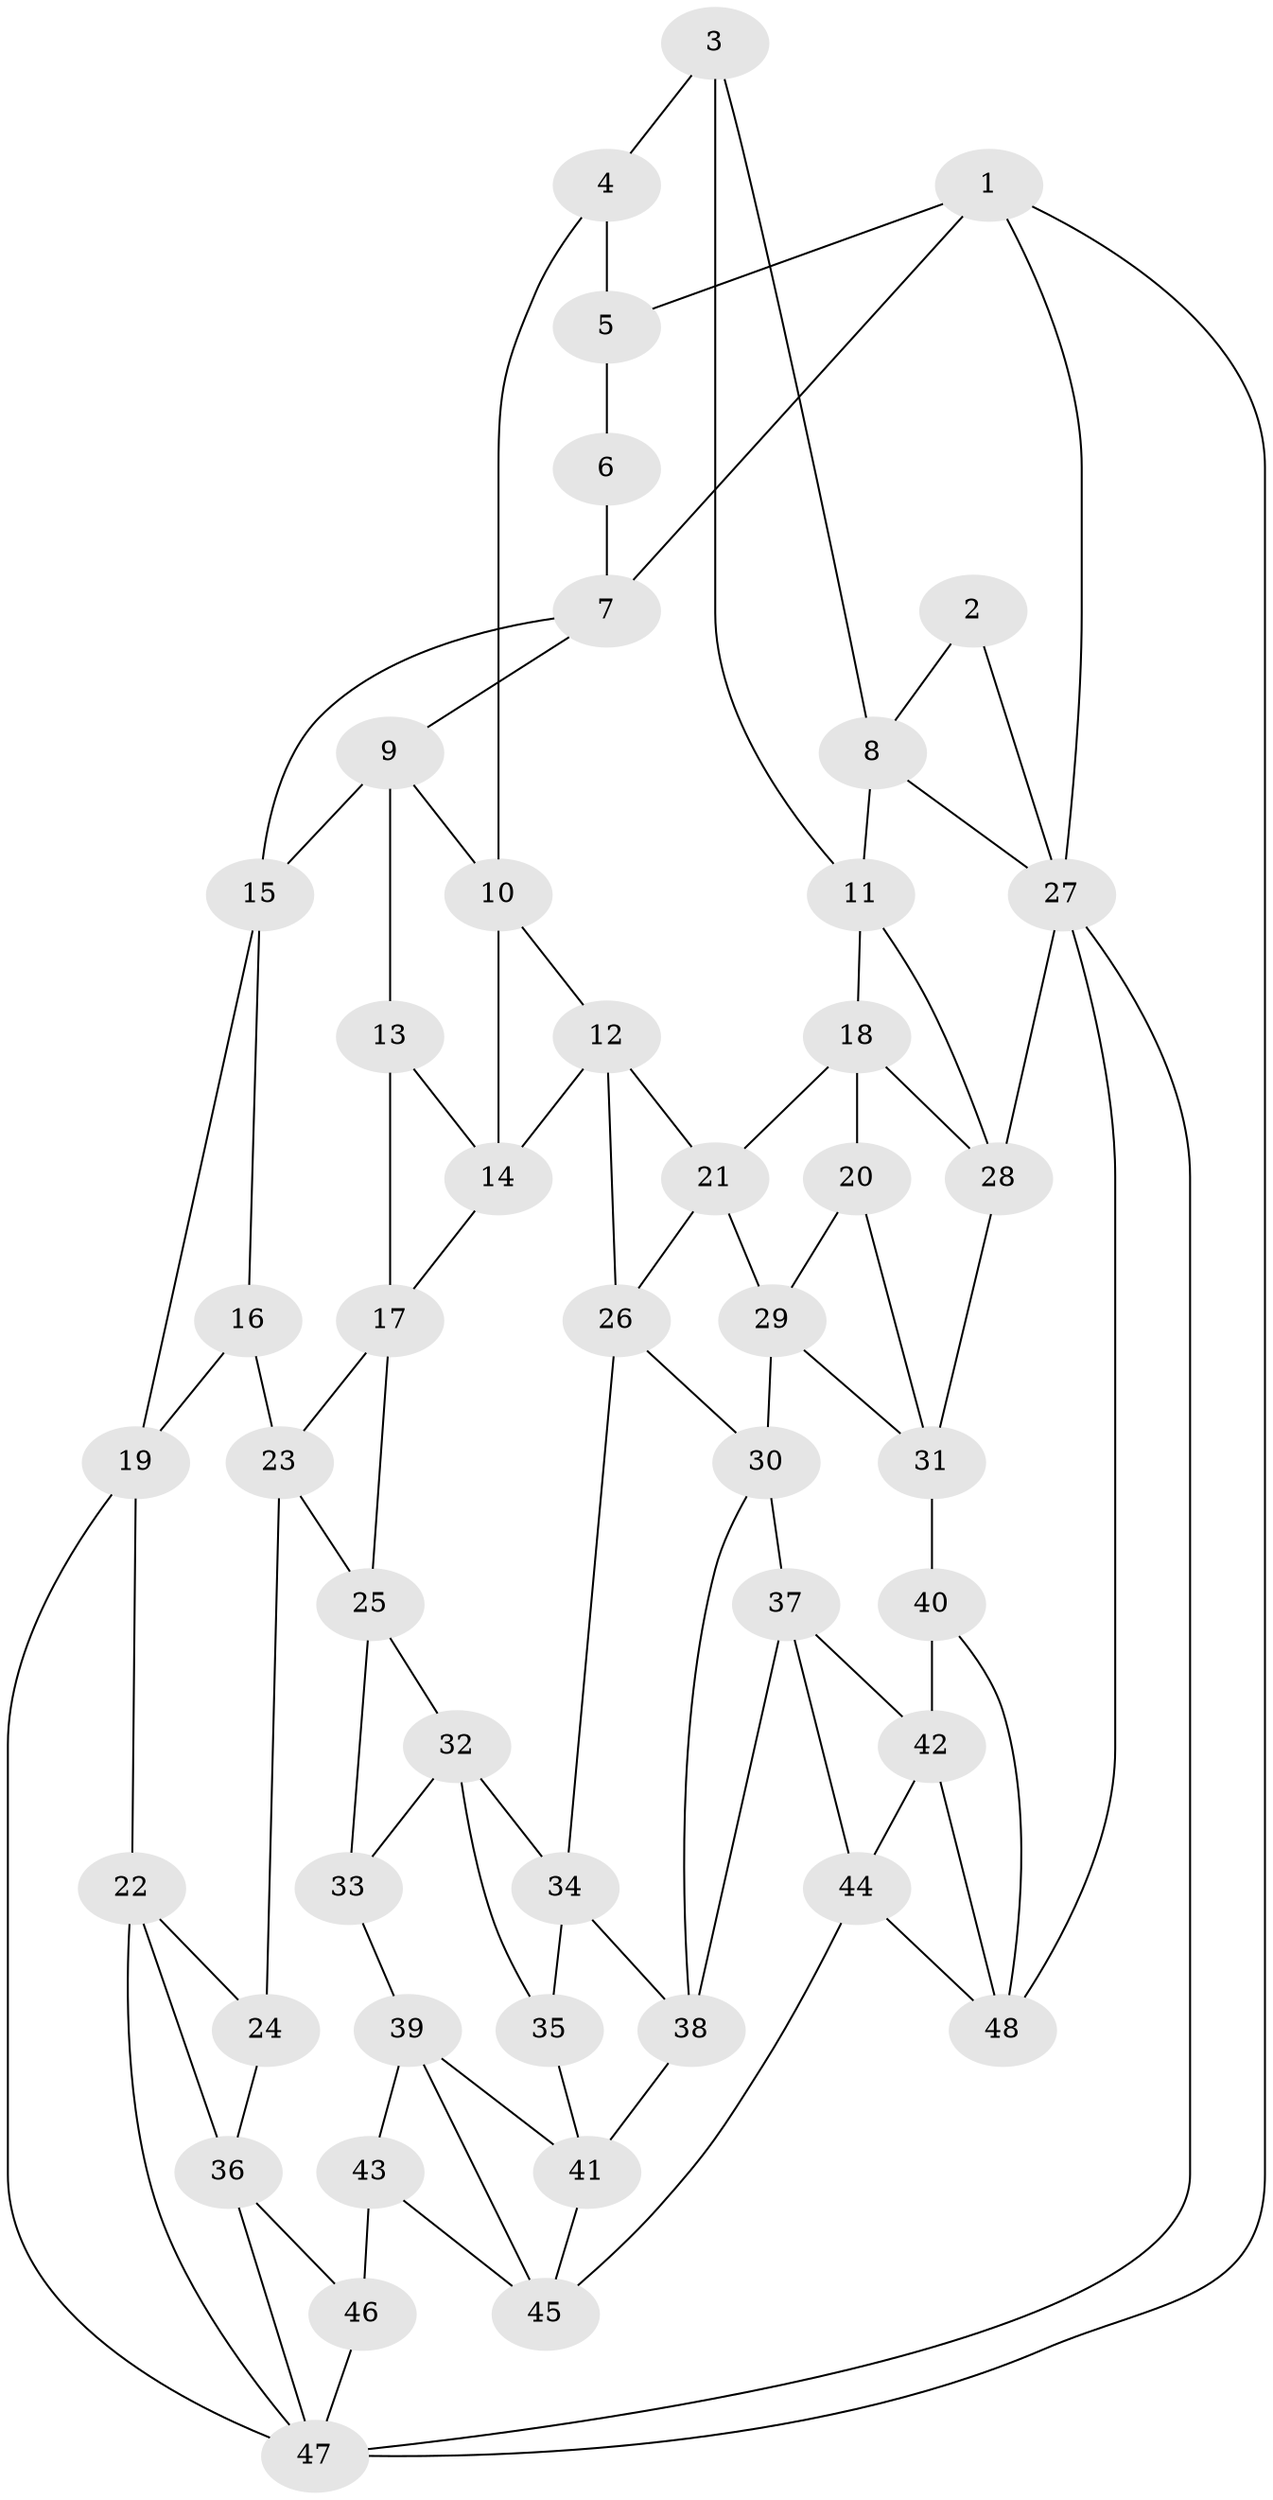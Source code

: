 // original degree distribution, {3: 0.021052631578947368, 6: 0.21052631578947367, 4: 0.24210526315789474, 5: 0.5263157894736842}
// Generated by graph-tools (version 1.1) at 2025/03/03/09/25 03:03:15]
// undirected, 48 vertices, 90 edges
graph export_dot {
graph [start="1"]
  node [color=gray90,style=filled];
  1;
  2;
  3;
  4;
  5;
  6;
  7;
  8;
  9;
  10;
  11;
  12;
  13;
  14;
  15;
  16;
  17;
  18;
  19;
  20;
  21;
  22;
  23;
  24;
  25;
  26;
  27;
  28;
  29;
  30;
  31;
  32;
  33;
  34;
  35;
  36;
  37;
  38;
  39;
  40;
  41;
  42;
  43;
  44;
  45;
  46;
  47;
  48;
  1 -- 5 [weight=1.0];
  1 -- 7 [weight=1.0];
  1 -- 27 [weight=1.0];
  1 -- 47 [weight=1.0];
  2 -- 8 [weight=1.0];
  2 -- 27 [weight=1.0];
  3 -- 4 [weight=1.0];
  3 -- 8 [weight=1.0];
  3 -- 11 [weight=1.0];
  4 -- 5 [weight=2.0];
  4 -- 10 [weight=1.0];
  5 -- 6 [weight=2.0];
  6 -- 7 [weight=1.0];
  7 -- 9 [weight=1.0];
  7 -- 15 [weight=1.0];
  8 -- 11 [weight=1.0];
  8 -- 27 [weight=1.0];
  9 -- 10 [weight=1.0];
  9 -- 13 [weight=1.0];
  9 -- 15 [weight=1.0];
  10 -- 12 [weight=1.0];
  10 -- 14 [weight=1.0];
  11 -- 18 [weight=1.0];
  11 -- 28 [weight=1.0];
  12 -- 14 [weight=1.0];
  12 -- 21 [weight=1.0];
  12 -- 26 [weight=1.0];
  13 -- 14 [weight=1.0];
  13 -- 17 [weight=1.0];
  14 -- 17 [weight=1.0];
  15 -- 16 [weight=1.0];
  15 -- 19 [weight=1.0];
  16 -- 19 [weight=1.0];
  16 -- 23 [weight=1.0];
  17 -- 23 [weight=1.0];
  17 -- 25 [weight=1.0];
  18 -- 20 [weight=1.0];
  18 -- 21 [weight=1.0];
  18 -- 28 [weight=1.0];
  19 -- 22 [weight=1.0];
  19 -- 47 [weight=1.0];
  20 -- 29 [weight=1.0];
  20 -- 31 [weight=1.0];
  21 -- 26 [weight=1.0];
  21 -- 29 [weight=1.0];
  22 -- 24 [weight=1.0];
  22 -- 36 [weight=1.0];
  22 -- 47 [weight=1.0];
  23 -- 24 [weight=1.0];
  23 -- 25 [weight=1.0];
  24 -- 36 [weight=1.0];
  25 -- 32 [weight=1.0];
  25 -- 33 [weight=1.0];
  26 -- 30 [weight=1.0];
  26 -- 34 [weight=1.0];
  27 -- 28 [weight=1.0];
  27 -- 47 [weight=1.0];
  27 -- 48 [weight=1.0];
  28 -- 31 [weight=1.0];
  29 -- 30 [weight=1.0];
  29 -- 31 [weight=1.0];
  30 -- 37 [weight=1.0];
  30 -- 38 [weight=1.0];
  31 -- 40 [weight=2.0];
  32 -- 33 [weight=1.0];
  32 -- 34 [weight=1.0];
  32 -- 35 [weight=1.0];
  33 -- 39 [weight=1.0];
  34 -- 35 [weight=1.0];
  34 -- 38 [weight=1.0];
  35 -- 41 [weight=1.0];
  36 -- 46 [weight=1.0];
  36 -- 47 [weight=1.0];
  37 -- 38 [weight=1.0];
  37 -- 42 [weight=1.0];
  37 -- 44 [weight=1.0];
  38 -- 41 [weight=1.0];
  39 -- 41 [weight=1.0];
  39 -- 43 [weight=1.0];
  39 -- 45 [weight=1.0];
  40 -- 42 [weight=1.0];
  40 -- 48 [weight=1.0];
  41 -- 45 [weight=1.0];
  42 -- 44 [weight=1.0];
  42 -- 48 [weight=1.0];
  43 -- 45 [weight=1.0];
  43 -- 46 [weight=2.0];
  44 -- 45 [weight=1.0];
  44 -- 48 [weight=1.0];
  46 -- 47 [weight=1.0];
}
